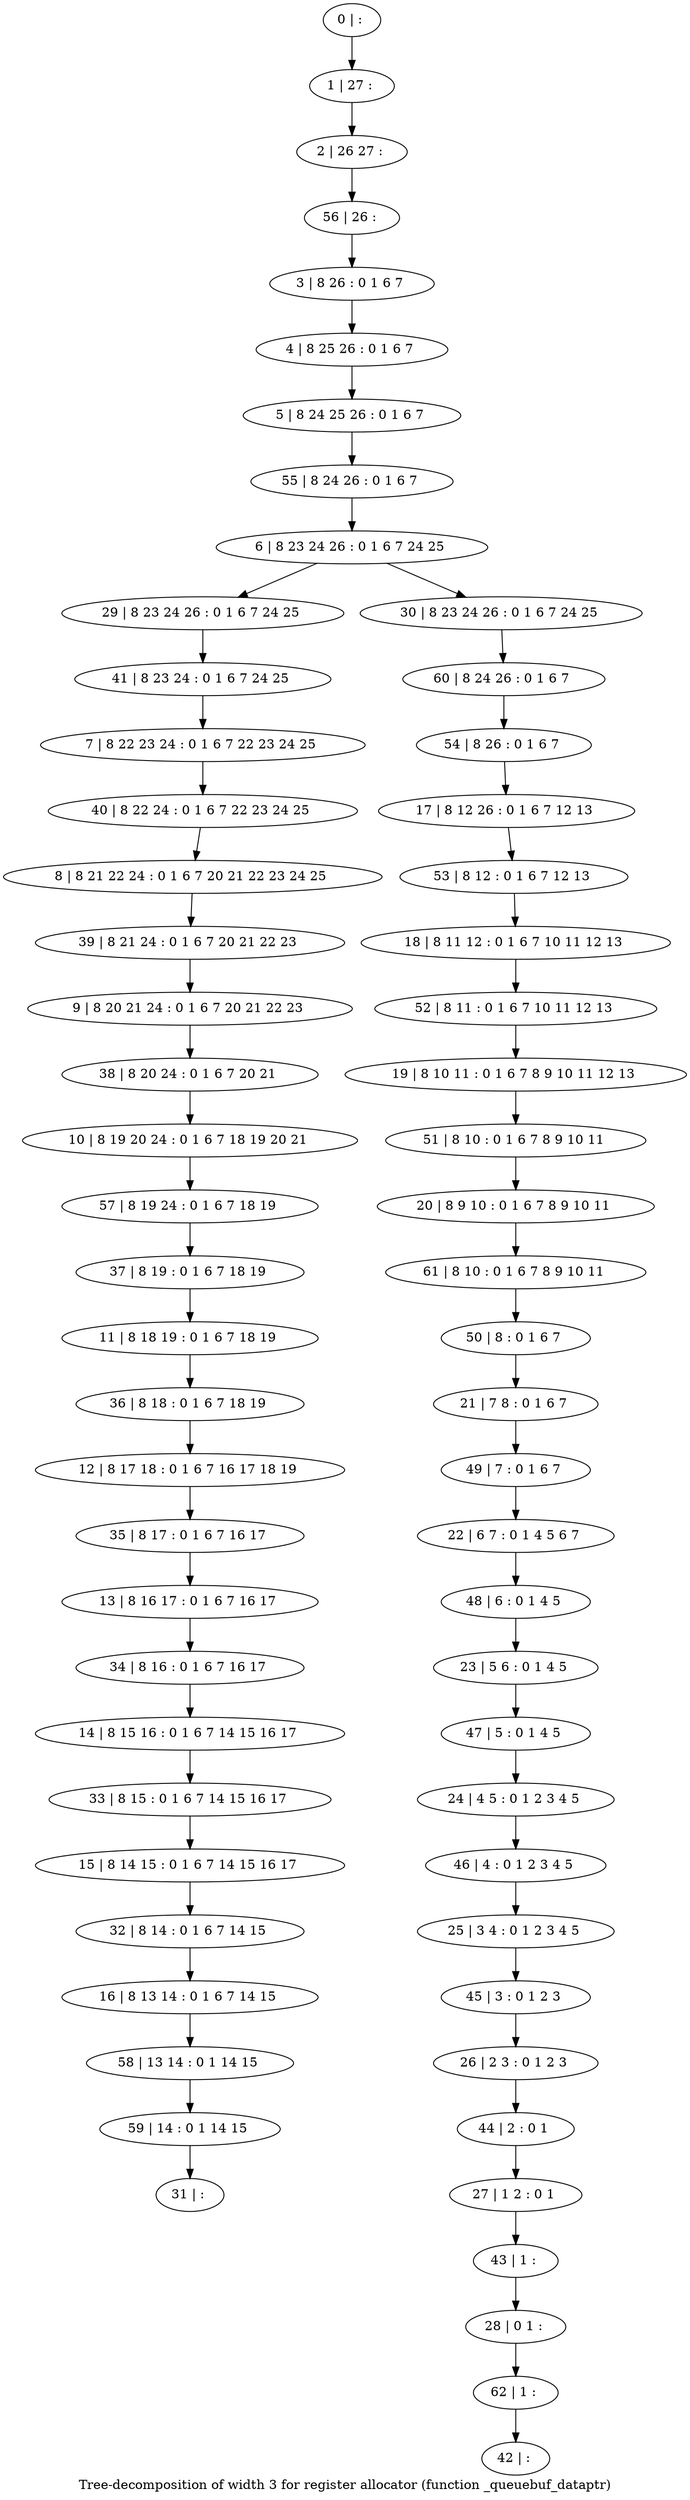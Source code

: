 digraph G {
graph [label="Tree-decomposition of width 3 for register allocator (function _queuebuf_dataptr)"]
0[label="0 | : "];
1[label="1 | 27 : "];
2[label="2 | 26 27 : "];
3[label="3 | 8 26 : 0 1 6 7 "];
4[label="4 | 8 25 26 : 0 1 6 7 "];
5[label="5 | 8 24 25 26 : 0 1 6 7 "];
6[label="6 | 8 23 24 26 : 0 1 6 7 24 25 "];
7[label="7 | 8 22 23 24 : 0 1 6 7 22 23 24 25 "];
8[label="8 | 8 21 22 24 : 0 1 6 7 20 21 22 23 24 25 "];
9[label="9 | 8 20 21 24 : 0 1 6 7 20 21 22 23 "];
10[label="10 | 8 19 20 24 : 0 1 6 7 18 19 20 21 "];
11[label="11 | 8 18 19 : 0 1 6 7 18 19 "];
12[label="12 | 8 17 18 : 0 1 6 7 16 17 18 19 "];
13[label="13 | 8 16 17 : 0 1 6 7 16 17 "];
14[label="14 | 8 15 16 : 0 1 6 7 14 15 16 17 "];
15[label="15 | 8 14 15 : 0 1 6 7 14 15 16 17 "];
16[label="16 | 8 13 14 : 0 1 6 7 14 15 "];
17[label="17 | 8 12 26 : 0 1 6 7 12 13 "];
18[label="18 | 8 11 12 : 0 1 6 7 10 11 12 13 "];
19[label="19 | 8 10 11 : 0 1 6 7 8 9 10 11 12 13 "];
20[label="20 | 8 9 10 : 0 1 6 7 8 9 10 11 "];
21[label="21 | 7 8 : 0 1 6 7 "];
22[label="22 | 6 7 : 0 1 4 5 6 7 "];
23[label="23 | 5 6 : 0 1 4 5 "];
24[label="24 | 4 5 : 0 1 2 3 4 5 "];
25[label="25 | 3 4 : 0 1 2 3 4 5 "];
26[label="26 | 2 3 : 0 1 2 3 "];
27[label="27 | 1 2 : 0 1 "];
28[label="28 | 0 1 : "];
29[label="29 | 8 23 24 26 : 0 1 6 7 24 25 "];
30[label="30 | 8 23 24 26 : 0 1 6 7 24 25 "];
31[label="31 | : "];
32[label="32 | 8 14 : 0 1 6 7 14 15 "];
33[label="33 | 8 15 : 0 1 6 7 14 15 16 17 "];
34[label="34 | 8 16 : 0 1 6 7 16 17 "];
35[label="35 | 8 17 : 0 1 6 7 16 17 "];
36[label="36 | 8 18 : 0 1 6 7 18 19 "];
37[label="37 | 8 19 : 0 1 6 7 18 19 "];
38[label="38 | 8 20 24 : 0 1 6 7 20 21 "];
39[label="39 | 8 21 24 : 0 1 6 7 20 21 22 23 "];
40[label="40 | 8 22 24 : 0 1 6 7 22 23 24 25 "];
41[label="41 | 8 23 24 : 0 1 6 7 24 25 "];
42[label="42 | : "];
43[label="43 | 1 : "];
44[label="44 | 2 : 0 1 "];
45[label="45 | 3 : 0 1 2 3 "];
46[label="46 | 4 : 0 1 2 3 4 5 "];
47[label="47 | 5 : 0 1 4 5 "];
48[label="48 | 6 : 0 1 4 5 "];
49[label="49 | 7 : 0 1 6 7 "];
50[label="50 | 8 : 0 1 6 7 "];
51[label="51 | 8 10 : 0 1 6 7 8 9 10 11 "];
52[label="52 | 8 11 : 0 1 6 7 10 11 12 13 "];
53[label="53 | 8 12 : 0 1 6 7 12 13 "];
54[label="54 | 8 26 : 0 1 6 7 "];
55[label="55 | 8 24 26 : 0 1 6 7 "];
56[label="56 | 26 : "];
57[label="57 | 8 19 24 : 0 1 6 7 18 19 "];
58[label="58 | 13 14 : 0 1 14 15 "];
59[label="59 | 14 : 0 1 14 15 "];
60[label="60 | 8 24 26 : 0 1 6 7 "];
61[label="61 | 8 10 : 0 1 6 7 8 9 10 11 "];
62[label="62 | 1 : "];
0->1 ;
1->2 ;
3->4 ;
4->5 ;
6->29 ;
6->30 ;
32->16 ;
15->32 ;
33->15 ;
14->33 ;
34->14 ;
13->34 ;
35->13 ;
12->35 ;
36->12 ;
11->36 ;
37->11 ;
38->10 ;
9->38 ;
39->9 ;
8->39 ;
40->8 ;
7->40 ;
41->7 ;
29->41 ;
43->28 ;
27->43 ;
44->27 ;
26->44 ;
45->26 ;
25->45 ;
46->25 ;
24->46 ;
47->24 ;
23->47 ;
48->23 ;
22->48 ;
49->22 ;
21->49 ;
50->21 ;
51->20 ;
19->51 ;
52->19 ;
18->52 ;
53->18 ;
17->53 ;
54->17 ;
55->6 ;
5->55 ;
56->3 ;
2->56 ;
57->37 ;
10->57 ;
16->58 ;
59->31 ;
58->59 ;
60->54 ;
30->60 ;
61->50 ;
20->61 ;
62->42 ;
28->62 ;
}
